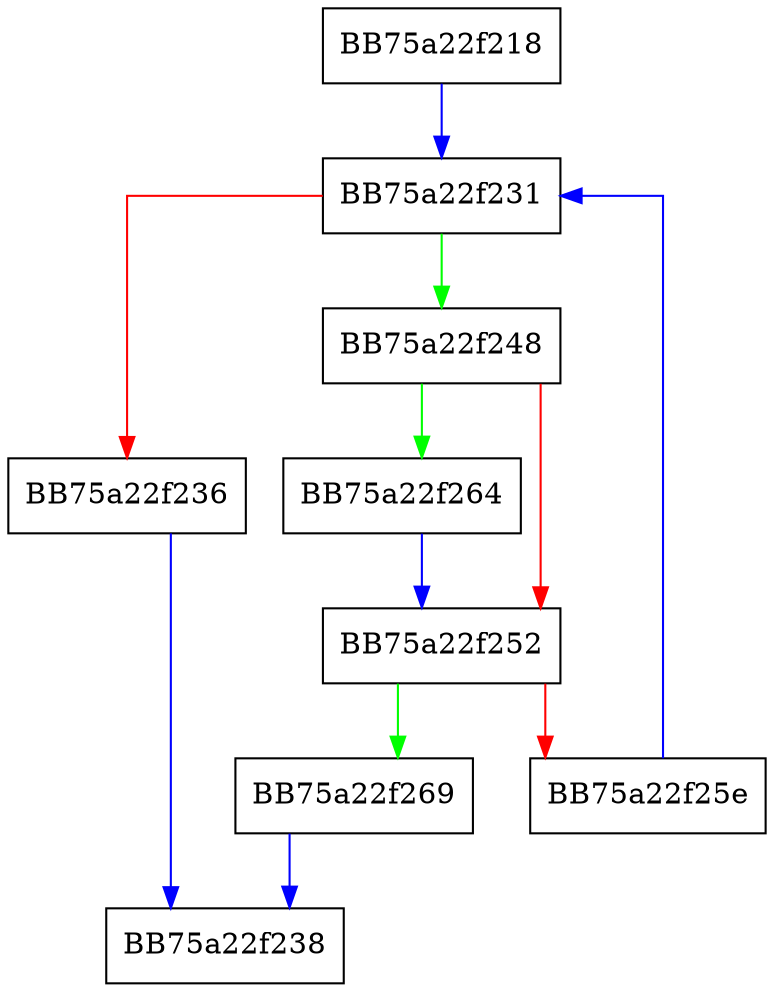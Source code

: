 digraph ValueExistsInList {
  node [shape="box"];
  graph [splines=ortho];
  BB75a22f218 -> BB75a22f231 [color="blue"];
  BB75a22f231 -> BB75a22f248 [color="green"];
  BB75a22f231 -> BB75a22f236 [color="red"];
  BB75a22f236 -> BB75a22f238 [color="blue"];
  BB75a22f248 -> BB75a22f264 [color="green"];
  BB75a22f248 -> BB75a22f252 [color="red"];
  BB75a22f252 -> BB75a22f269 [color="green"];
  BB75a22f252 -> BB75a22f25e [color="red"];
  BB75a22f25e -> BB75a22f231 [color="blue"];
  BB75a22f264 -> BB75a22f252 [color="blue"];
  BB75a22f269 -> BB75a22f238 [color="blue"];
}